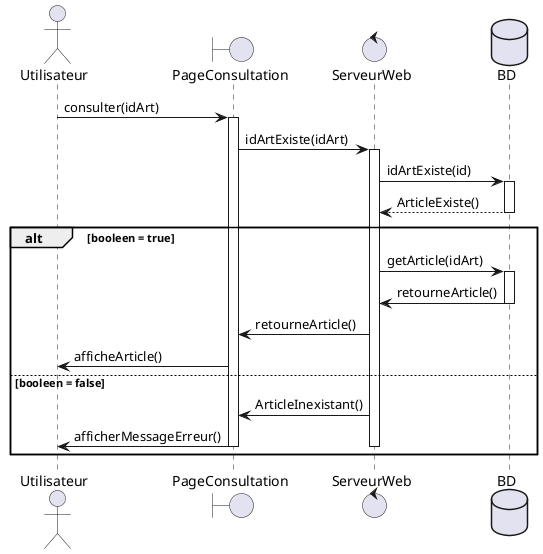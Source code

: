 @startuml Consultation d'Article
actor Utilisateur
boundary PageConsultation
control ServeurWeb
database BD

Utilisateur -> PageConsultation : consulter(idArt)
activate PageConsultation

PageConsultation -> ServeurWeb : idArtExiste(idArt)
activate ServeurWeb

ServeurWeb -> BD : idArtExiste(id)
activate BD

BD --> ServeurWeb : ArticleExiste()
deactivate BD

alt booleen = true
ServeurWeb -> BD : getArticle(idArt)
activate BD
BD -> ServeurWeb : retourneArticle()
deactivate BD
ServeurWeb -> PageConsultation : retourneArticle()
PageConsultation -> Utilisateur : afficheArticle()

else booleen = false
ServeurWeb -> PageConsultation : ArticleInexistant()
PageConsultation -> Utilisateur : afficherMessageErreur()
deactivate ServeurWeb
deactivate PageConsultation
end

@enduml